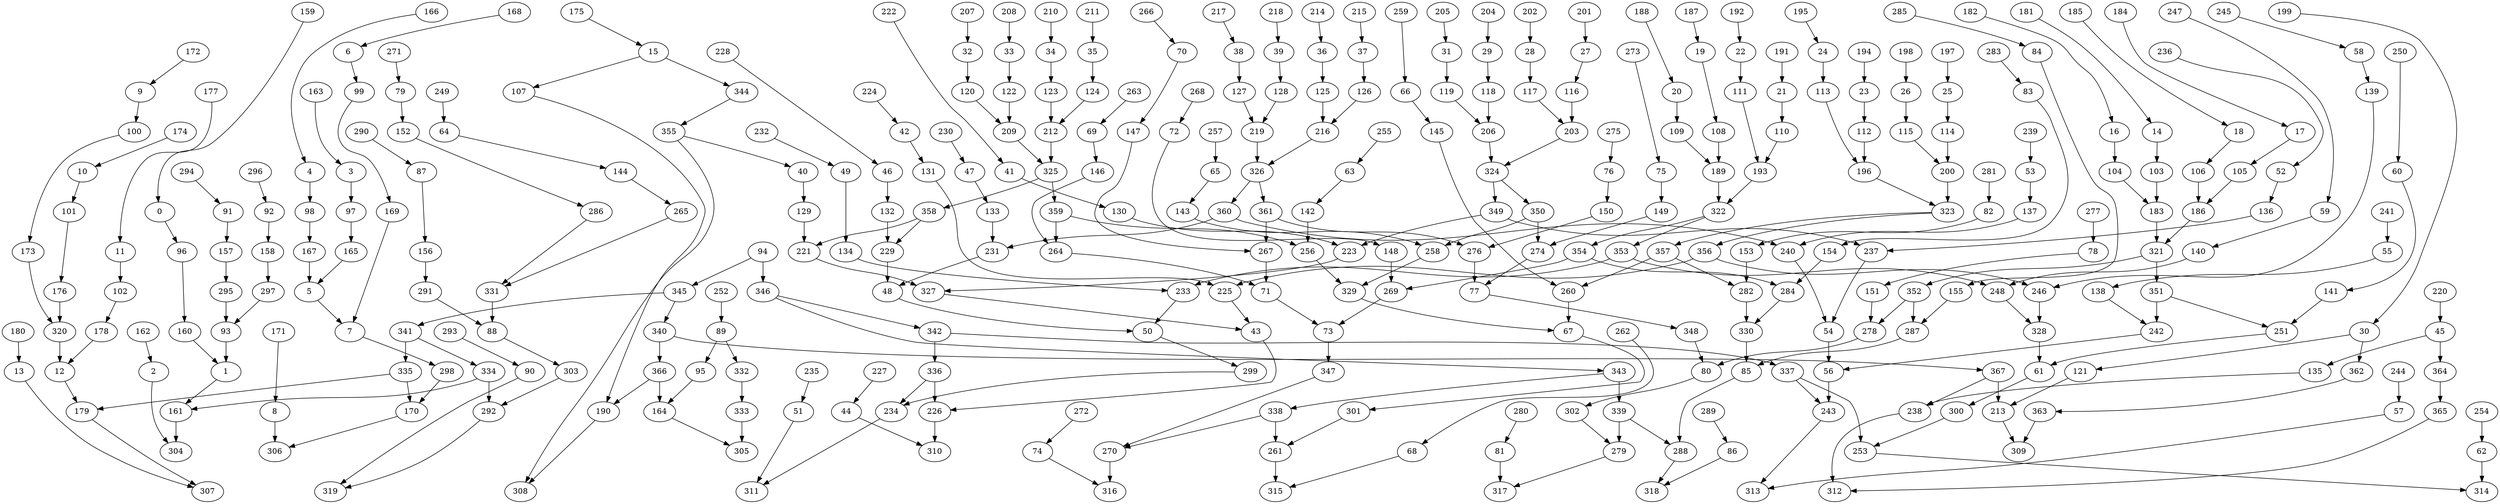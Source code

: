 digraph g {
0;
1;
2;
3;
4;
5;
6;
7;
8;
9;
10;
11;
12;
13;
14;
15;
16;
17;
18;
19;
20;
21;
22;
23;
24;
25;
26;
27;
28;
29;
30;
31;
32;
33;
34;
35;
36;
37;
38;
39;
40;
41;
42;
43;
44;
45;
46;
47;
48;
49;
50;
51;
52;
53;
54;
55;
56;
57;
58;
59;
60;
61;
62;
63;
64;
65;
66;
67;
68;
69;
70;
71;
72;
73;
74;
75;
76;
77;
78;
79;
80;
81;
82;
83;
84;
85;
86;
87;
88;
89;
90;
91;
92;
93;
94;
95;
96;
97;
98;
99;
100;
101;
102;
103;
104;
105;
106;
107;
108;
109;
110;
111;
112;
113;
114;
115;
116;
117;
118;
119;
120;
121;
122;
123;
124;
125;
126;
127;
128;
129;
130;
131;
132;
133;
134;
135;
136;
137;
138;
139;
140;
141;
142;
143;
144;
145;
146;
147;
148;
149;
150;
151;
152;
153;
154;
155;
156;
157;
158;
159;
160;
161;
162;
163;
164;
165;
166;
167;
168;
169;
170;
171;
172;
173;
174;
175;
176;
177;
178;
179;
180;
181;
182;
183;
184;
185;
186;
187;
188;
189;
190;
191;
192;
193;
194;
195;
196;
197;
198;
199;
200;
201;
202;
203;
204;
205;
206;
207;
208;
209;
210;
211;
212;
213;
214;
215;
216;
217;
218;
219;
220;
221;
222;
223;
224;
225;
226;
227;
228;
229;
230;
231;
232;
233;
234;
235;
236;
237;
238;
239;
240;
241;
242;
243;
244;
245;
246;
247;
248;
249;
250;
251;
252;
253;
254;
255;
256;
257;
258;
259;
260;
261;
262;
263;
264;
265;
266;
267;
268;
269;
270;
271;
272;
273;
274;
275;
276;
277;
278;
279;
280;
281;
282;
283;
284;
285;
286;
287;
288;
289;
290;
291;
292;
293;
294;
295;
296;
297;
298;
299;
300;
301;
302;
303;
304;
305;
306;
307;
308;
309;
310;
311;
312;
313;
314;
315;
316;
317;
318;
319;
320;
321;
322;
323;
324;
325;
326;
327;
328;
329;
330;
331;
332;
333;
334;
335;
336;
337;
338;
339;
340;
341;
342;
343;
344;
345;
346;
347;
348;
349;
350;
351;
352;
353;
354;
355;
356;
357;
358;
359;
360;
361;
362;
363;
364;
365;
366;
367;
0 -> 96 [weight=0];
1 -> 161 [weight=0];
2 -> 304 [weight=0];
3 -> 97 [weight=17];
4 -> 98 [weight=17];
5 -> 7 [weight=0];
6 -> 99 [weight=0];
7 -> 298 [weight=0];
8 -> 306 [weight=1];
9 -> 100 [weight=0];
10 -> 101 [weight=0];
11 -> 102 [weight=17];
12 -> 179 [weight=0];
13 -> 307 [weight=0];
14 -> 103 [weight=0];
15 -> 107 [weight=0];
15 -> 344 [weight=0];
16 -> 104 [weight=0];
17 -> 105 [weight=0];
18 -> 106 [weight=0];
19 -> 108 [weight=0];
20 -> 109 [weight=17];
21 -> 110 [weight=18];
22 -> 111 [weight=0];
23 -> 112 [weight=0];
24 -> 113 [weight=0];
25 -> 114 [weight=18];
26 -> 115 [weight=23];
27 -> 116 [weight=0];
28 -> 117 [weight=0];
29 -> 118 [weight=0];
30 -> 121 [weight=0];
30 -> 362 [weight=0];
31 -> 119 [weight=18];
32 -> 120 [weight=19];
33 -> 122 [weight=0];
34 -> 123 [weight=0];
35 -> 124 [weight=19];
36 -> 125 [weight=0];
37 -> 126 [weight=0];
38 -> 127 [weight=0];
39 -> 128 [weight=0];
40 -> 129 [weight=0];
41 -> 130 [weight=0];
42 -> 131 [weight=0];
43 -> 226 [weight=0];
44 -> 310 [weight=0];
45 -> 135 [weight=1];
45 -> 364 [weight=23];
46 -> 132 [weight=22];
47 -> 133 [weight=0];
48 -> 50 [weight=0];
49 -> 134 [weight=0];
50 -> 299 [weight=0];
51 -> 311 [weight=0];
52 -> 136 [weight=0];
53 -> 137 [weight=0];
54 -> 56 [weight=8];
55 -> 138 [weight=0];
56 -> 243 [weight=2];
57 -> 313 [weight=0];
58 -> 139 [weight=0];
59 -> 140 [weight=0];
60 -> 141 [weight=0];
61 -> 300 [weight=6];
62 -> 314 [weight=20];
63 -> 142 [weight=0];
64 -> 144 [weight=0];
65 -> 143 [weight=0];
66 -> 145 [weight=0];
67 -> 301 [weight=0];
68 -> 315 [weight=0];
69 -> 146 [weight=0];
70 -> 147 [weight=0];
71 -> 73 [weight=1];
72 -> 148 [weight=0];
73 -> 347 [weight=2];
74 -> 316 [weight=0];
75 -> 149 [weight=17];
76 -> 150 [weight=0];
77 -> 348 [weight=0];
78 -> 151 [weight=0];
79 -> 152 [weight=0];
80 -> 302 [weight=0];
81 -> 317 [weight=3];
82 -> 153 [weight=0];
83 -> 154 [weight=0];
84 -> 155 [weight=0];
85 -> 288 [weight=0];
86 -> 318 [weight=0];
87 -> 156 [weight=0];
88 -> 303 [weight=0];
89 -> 95 [weight=22];
89 -> 332 [weight=23];
90 -> 319 [weight=0];
91 -> 157 [weight=0];
92 -> 158 [weight=0];
93 -> 1 [weight=2];
94 -> 345 [weight=2];
94 -> 346 [weight=4];
95 -> 164 [weight=17];
96 -> 160 [weight=0];
97 -> 165 [weight=1];
98 -> 167 [weight=0];
99 -> 169 [weight=0];
100 -> 173 [weight=0];
101 -> 176 [weight=0];
102 -> 178 [weight=0];
103 -> 183 [weight=0];
104 -> 183 [weight=0];
105 -> 186 [weight=0];
106 -> 186 [weight=2];
107 -> 190 [weight=0];
108 -> 189 [weight=17];
109 -> 189 [weight=0];
110 -> 193 [weight=1];
111 -> 193 [weight=0];
112 -> 196 [weight=2];
113 -> 196 [weight=0];
114 -> 200 [weight=21];
115 -> 200 [weight=0];
116 -> 203 [weight=17];
117 -> 203 [weight=0];
118 -> 206 [weight=21];
119 -> 206 [weight=0];
120 -> 209 [weight=26];
121 -> 213 [weight=2];
122 -> 209 [weight=22];
123 -> 212 [weight=23];
124 -> 212 [weight=22];
125 -> 216 [weight=4];
126 -> 216 [weight=1];
127 -> 219 [weight=1];
128 -> 219 [weight=0];
129 -> 221 [weight=3];
130 -> 223 [weight=0];
131 -> 225 [weight=0];
132 -> 229 [weight=19];
133 -> 231 [weight=18];
134 -> 233 [weight=0];
135 -> 238 [weight=0];
136 -> 237 [weight=0];
137 -> 240 [weight=0];
138 -> 242 [weight=0];
139 -> 246 [weight=0];
140 -> 248 [weight=2];
141 -> 251 [weight=0];
142 -> 256 [weight=1];
143 -> 258 [weight=0];
144 -> 265 [weight=0];
145 -> 260 [weight=0];
146 -> 264 [weight=0];
147 -> 267 [weight=0];
148 -> 269 [weight=3];
149 -> 274 [weight=0];
150 -> 276 [weight=0];
151 -> 278 [weight=0];
152 -> 286 [weight=0];
153 -> 282 [weight=4];
154 -> 284 [weight=1];
155 -> 287 [weight=1];
156 -> 291 [weight=3];
157 -> 295 [weight=3];
158 -> 297 [weight=0];
159 -> 0 [weight=0];
160 -> 1 [weight=0];
161 -> 304 [weight=1];
162 -> 2 [weight=0];
163 -> 3 [weight=0];
164 -> 305 [weight=0];
165 -> 5 [weight=0];
166 -> 4 [weight=0];
167 -> 5 [weight=1];
168 -> 6 [weight=0];
169 -> 7 [weight=0];
170 -> 306 [weight=0];
171 -> 8 [weight=0];
172 -> 9 [weight=0];
173 -> 320 [weight=0];
174 -> 10 [weight=0];
175 -> 15 [weight=0];
176 -> 320 [weight=1];
177 -> 11 [weight=0];
178 -> 12 [weight=0];
179 -> 307 [weight=0];
180 -> 13 [weight=0];
181 -> 14 [weight=0];
182 -> 16 [weight=0];
183 -> 321 [weight=5];
184 -> 17 [weight=0];
185 -> 18 [weight=0];
186 -> 321 [weight=1];
187 -> 19 [weight=0];
188 -> 20 [weight=0];
189 -> 322 [weight=10];
190 -> 308 [weight=0];
191 -> 21 [weight=19];
192 -> 22 [weight=0];
193 -> 322 [weight=7];
194 -> 23 [weight=1];
195 -> 24 [weight=0];
196 -> 323 [weight=1];
197 -> 25 [weight=22];
198 -> 26 [weight=18];
199 -> 30 [weight=0];
200 -> 323 [weight=5];
201 -> 27 [weight=0];
202 -> 28 [weight=0];
203 -> 324 [weight=0];
204 -> 29 [weight=0];
205 -> 31 [weight=0];
206 -> 324 [weight=1];
207 -> 32 [weight=20];
208 -> 33 [weight=21];
209 -> 325 [weight=22];
210 -> 34 [weight=17];
211 -> 35 [weight=23];
212 -> 325 [weight=20];
213 -> 309 [weight=1];
214 -> 36 [weight=0];
215 -> 37 [weight=0];
216 -> 326 [weight=0];
217 -> 38 [weight=0];
218 -> 39 [weight=0];
219 -> 326 [weight=4];
220 -> 45 [weight=18];
221 -> 327 [weight=2];
222 -> 41 [weight=0];
223 -> 327 [weight=1];
224 -> 42 [weight=0];
225 -> 43 [weight=0];
226 -> 310 [weight=1];
227 -> 44 [weight=0];
228 -> 46 [weight=0];
229 -> 48 [weight=6];
230 -> 47 [weight=0];
231 -> 48 [weight=2];
232 -> 49 [weight=0];
233 -> 50 [weight=0];
234 -> 311 [weight=0];
235 -> 51 [weight=0];
236 -> 52 [weight=0];
237 -> 54 [weight=0];
238 -> 312 [weight=0];
239 -> 53 [weight=0];
240 -> 54 [weight=1];
241 -> 55 [weight=23];
242 -> 56 [weight=0];
243 -> 313 [weight=0];
244 -> 57 [weight=0];
245 -> 58 [weight=0];
246 -> 328 [weight=1];
247 -> 59 [weight=0];
248 -> 328 [weight=0];
249 -> 64 [weight=0];
250 -> 60 [weight=0];
251 -> 61 [weight=0];
252 -> 89 [weight=19];
253 -> 314 [weight=0];
254 -> 62 [weight=19];
255 -> 63 [weight=0];
256 -> 329 [weight=1];
257 -> 65 [weight=21];
258 -> 329 [weight=2];
259 -> 66 [weight=0];
260 -> 67 [weight=1];
261 -> 315 [weight=1];
262 -> 68 [weight=0];
263 -> 69 [weight=0];
264 -> 71 [weight=4];
265 -> 331 [weight=0];
266 -> 70 [weight=0];
267 -> 71 [weight=4];
268 -> 72 [weight=0];
269 -> 73 [weight=1];
270 -> 316 [weight=1];
271 -> 79 [weight=0];
272 -> 74 [weight=0];
273 -> 75 [weight=0];
274 -> 77 [weight=0];
275 -> 76 [weight=0];
276 -> 77 [weight=1];
277 -> 78 [weight=19];
278 -> 80 [weight=1];
279 -> 317 [weight=0];
280 -> 81 [weight=0];
281 -> 82 [weight=0];
282 -> 330 [weight=1];
283 -> 83 [weight=0];
284 -> 330 [weight=0];
285 -> 84 [weight=0];
286 -> 331 [weight=0];
287 -> 85 [weight=2];
288 -> 318 [weight=0];
289 -> 86 [weight=0];
290 -> 87 [weight=0];
291 -> 88 [weight=0];
292 -> 319 [weight=0];
293 -> 90 [weight=0];
294 -> 91 [weight=0];
295 -> 93 [weight=1];
296 -> 92 [weight=0];
297 -> 93 [weight=0];
298 -> 170 [weight=1];
299 -> 234 [weight=0];
300 -> 253 [weight=0];
301 -> 261 [weight=0];
302 -> 279 [weight=0];
303 -> 292 [weight=1];
320 -> 12 [weight=2];
321 -> 351 [weight=2];
321 -> 352 [weight=1];
322 -> 353 [weight=0];
322 -> 354 [weight=0];
323 -> 356 [weight=0];
323 -> 357 [weight=0];
324 -> 349 [weight=1];
324 -> 350 [weight=0];
325 -> 358 [weight=1];
325 -> 359 [weight=2];
326 -> 360 [weight=19];
326 -> 361 [weight=18];
327 -> 43 [weight=0];
328 -> 61 [weight=2];
329 -> 67 [weight=0];
330 -> 85 [weight=2];
331 -> 88 [weight=2];
332 -> 333 [weight=22];
333 -> 305 [weight=20];
334 -> 292 [weight=3];
334 -> 161 [weight=0];
335 -> 170 [weight=1];
335 -> 179 [weight=0];
336 -> 226 [weight=6];
336 -> 234 [weight=0];
337 -> 243 [weight=0];
337 -> 253 [weight=1];
338 -> 261 [weight=9];
338 -> 270 [weight=0];
339 -> 279 [weight=1];
339 -> 288 [weight=0];
340 -> 366 [weight=4];
340 -> 367 [weight=0];
341 -> 334 [weight=0];
341 -> 335 [weight=2];
342 -> 336 [weight=9];
342 -> 337 [weight=1];
343 -> 338 [weight=0];
343 -> 339 [weight=2];
344 -> 355 [weight=0];
345 -> 340 [weight=1];
345 -> 341 [weight=0];
346 -> 342 [weight=1];
346 -> 343 [weight=0];
347 -> 270 [weight=0];
348 -> 80 [weight=0];
349 -> 223 [weight=0];
349 -> 237 [weight=7];
350 -> 258 [weight=2];
350 -> 274 [weight=11];
351 -> 242 [weight=2];
351 -> 251 [weight=0];
352 -> 278 [weight=0];
352 -> 287 [weight=1];
353 -> 233 [weight=2];
353 -> 248 [weight=0];
354 -> 269 [weight=1];
354 -> 284 [weight=0];
355 -> 308 [weight=0];
355 -> 40 [weight=0];
356 -> 225 [weight=1];
356 -> 246 [weight=3];
357 -> 260 [weight=0];
357 -> 282 [weight=1];
358 -> 221 [weight=2];
358 -> 229 [weight=1];
359 -> 256 [weight=0];
359 -> 264 [weight=5];
360 -> 231 [weight=1];
360 -> 240 [weight=1];
361 -> 267 [weight=17];
361 -> 276 [weight=3];
362 -> 363 [weight=0];
363 -> 309 [weight=1];
364 -> 365 [weight=22];
365 -> 312 [weight=0];
366 -> 164 [weight=22];
366 -> 190 [weight=0];
367 -> 213 [weight=16];
367 -> 238 [weight=1];
}
